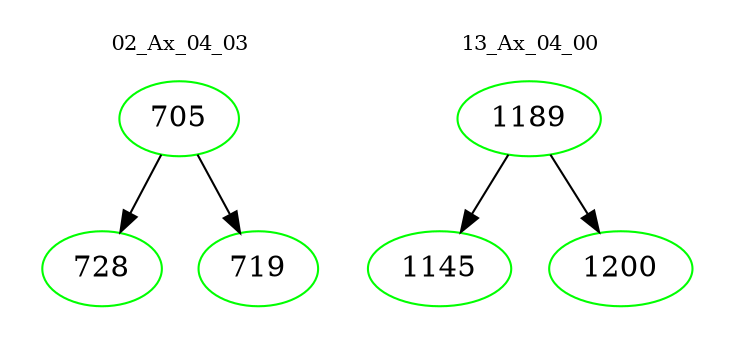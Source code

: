 digraph{
subgraph cluster_0 {
color = white
label = "02_Ax_04_03";
fontsize=10;
T0_705 [label="705", color="green"]
T0_705 -> T0_728 [color="black"]
T0_728 [label="728", color="green"]
T0_705 -> T0_719 [color="black"]
T0_719 [label="719", color="green"]
}
subgraph cluster_1 {
color = white
label = "13_Ax_04_00";
fontsize=10;
T1_1189 [label="1189", color="green"]
T1_1189 -> T1_1145 [color="black"]
T1_1145 [label="1145", color="green"]
T1_1189 -> T1_1200 [color="black"]
T1_1200 [label="1200", color="green"]
}
}
